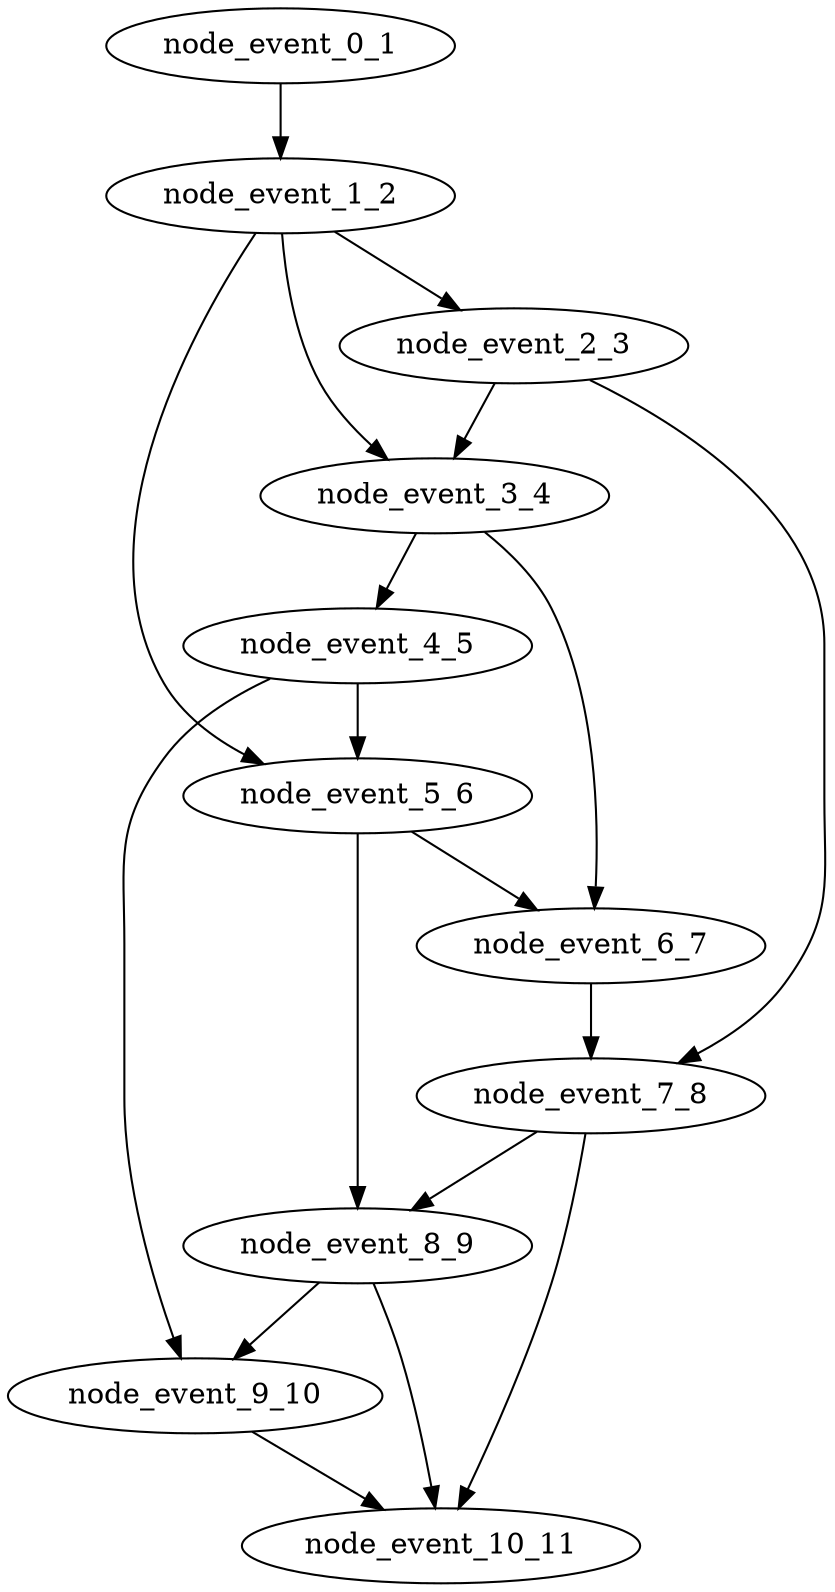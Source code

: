 digraph {
    node_event_0_1 [EventIndex="0" EventType="DotQasm.Scheduling.GateEvent" Depth="1" Dependencies="0" Latency="00:00:00.0010000" Priority="0.022000000000000006"];
    node_event_1_2 [EventIndex="1" EventType="DotQasm.Scheduling.BarrierEvent" Depth="2" Dependencies="1" Latency="00:00:00.0010000" Priority="0.021000000000000005"];
    node_event_2_3 [EventIndex="2" EventType="DotQasm.Scheduling.ControlledGateEvent" Depth="3" Dependencies="2" Latency="00:00:00.0020000" Priority="0.020000000000000004"];
    node_event_3_4 [EventIndex="3" EventType="DotQasm.Scheduling.ControlledGateEvent" Depth="4" Dependencies="5" Latency="00:00:00.0020000" Priority="0.018000000000000002"];
    node_event_4_5 [EventIndex="4" EventType="DotQasm.Scheduling.ControlledGateEvent" Depth="5" Dependencies="6" Latency="00:00:00.0020000" Priority="0.016"];
    node_event_5_6 [EventIndex="5" EventType="DotQasm.Scheduling.ControlledGateEvent" Depth="6" Dependencies="9" Latency="00:00:00.0020000" Priority="0.014"];
    node_event_6_7 [EventIndex="6" EventType="DotQasm.Scheduling.MeasurementEvent" Depth="7" Dependencies="16" Latency="00:00:00.0030000" Priority="0.012"];
    node_event_7_8 [EventIndex="7" EventType="DotQasm.Scheduling.IfEvent" Depth="8" Dependencies="20" Latency="00:00:00.0020000" Priority="0.009000000000000001"];
    node_event_8_9 [EventIndex="8" EventType="DotQasm.Scheduling.IfEvent" Depth="9" Dependencies="31" Latency="00:00:00.0020000" Priority="0.007"];
    node_event_9_10 [EventIndex="9" EventType="DotQasm.Scheduling.IfEvent" Depth="10" Dependencies="39" Latency="00:00:00.0020000" Priority="0.005"];
    node_event_10_11 [EventIndex="10" EventType="DotQasm.Scheduling.MeasurementEvent" Depth="11" Dependencies="93" Latency="00:00:00.0030000" Priority="0.003"];
    node_event_0_1 -> node_event_1_2;
    node_event_1_2 -> node_event_2_3;
    node_event_1_2 -> node_event_3_4;
    node_event_1_2 -> node_event_5_6;
    node_event_2_3 -> node_event_3_4;
    node_event_2_3 -> node_event_7_8;
    node_event_3_4 -> node_event_4_5;
    node_event_3_4 -> node_event_6_7;
    node_event_4_5 -> node_event_5_6;
    node_event_4_5 -> node_event_9_10;
    node_event_5_6 -> node_event_6_7;
    node_event_5_6 -> node_event_8_9;
    node_event_6_7 -> node_event_7_8;
    node_event_7_8 -> node_event_8_9;
    node_event_7_8 -> node_event_10_11;
    node_event_8_9 -> node_event_9_10;
    node_event_8_9 -> node_event_10_11;
    node_event_9_10 -> node_event_10_11;
}
